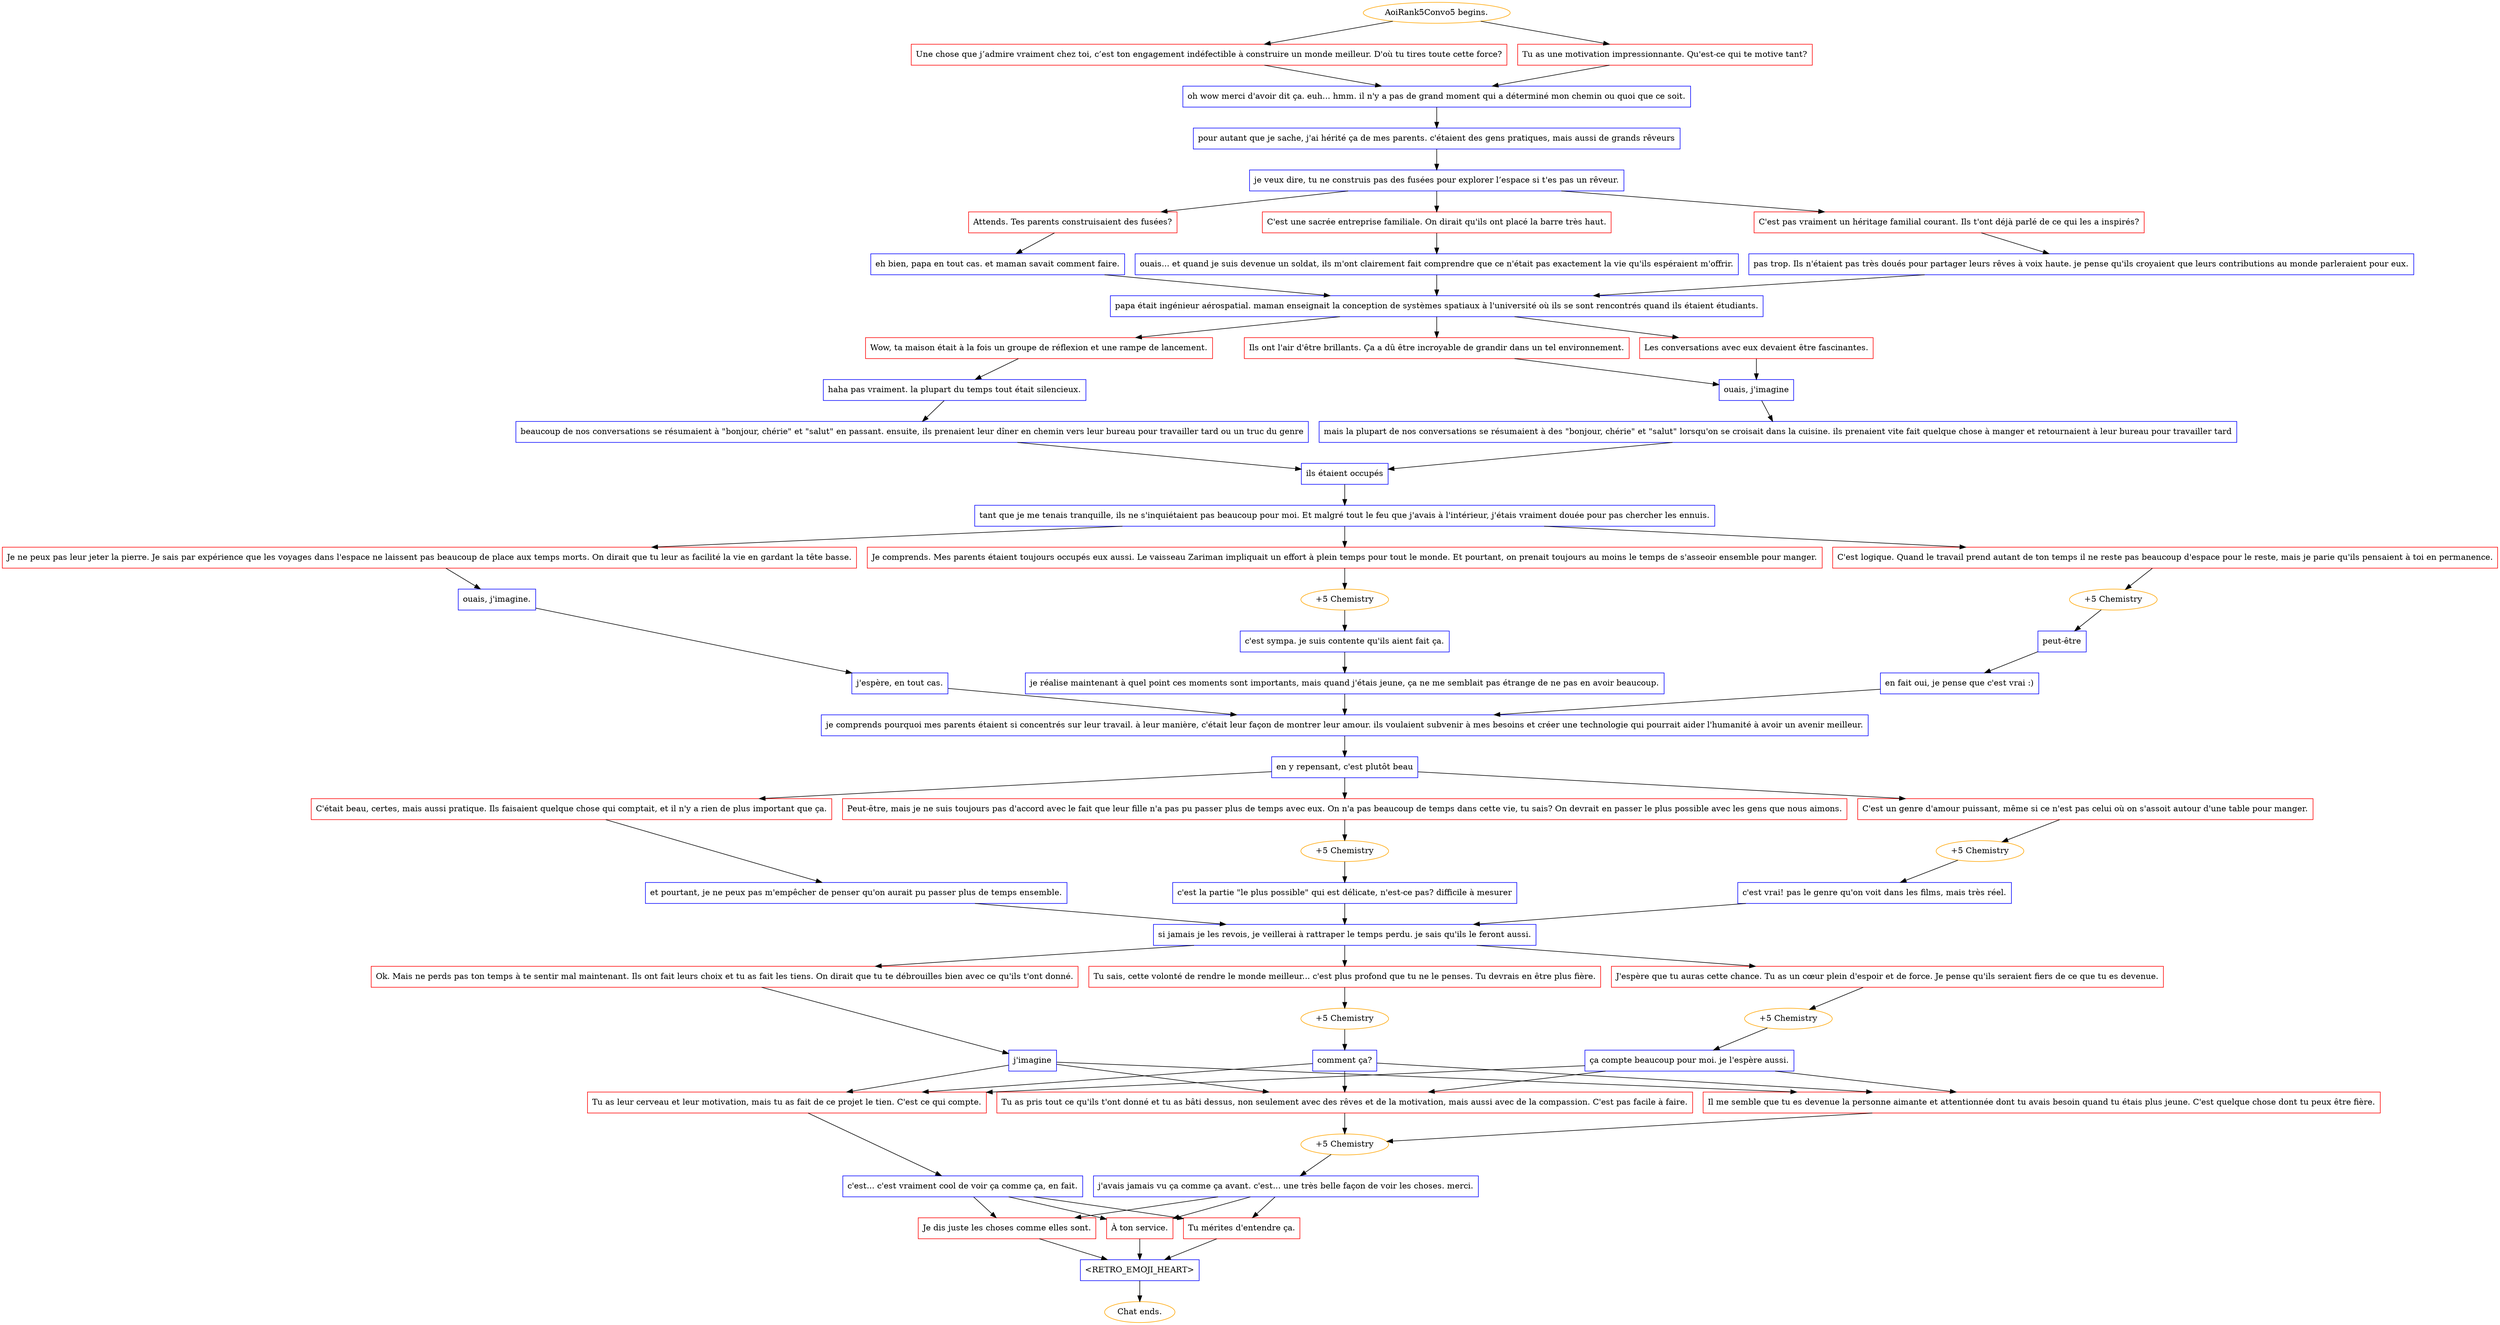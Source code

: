digraph {
	"AoiRank5Convo5 begins." [color=orange];
		"AoiRank5Convo5 begins." -> j1480956506;
		"AoiRank5Convo5 begins." -> j626086566;
	j1480956506 [label="Une chose que j’admire vraiment chez toi, c’est ton engagement indéfectible à construire un monde meilleur. D'où tu tires toute cette force?",shape=box,color=red];
		j1480956506 -> j939871122;
	j626086566 [label="Tu as une motivation impressionnante. Qu'est-ce qui te motive tant?",shape=box,color=red];
		j626086566 -> j939871122;
	j939871122 [label="oh wow merci d'avoir dit ça. euh... hmm. il n'y a pas de grand moment qui a déterminé mon chemin ou quoi que ce soit.",shape=box,color=blue];
		j939871122 -> j2126010947;
	j2126010947 [label="pour autant que je sache, j'ai hérité ça de mes parents. c'étaient des gens pratiques, mais aussi de grands rêveurs",shape=box,color=blue];
		j2126010947 -> j1349614178;
	j1349614178 [label="je veux dire, tu ne construis pas des fusées pour explorer l’espace si t'es pas un rêveur.",shape=box,color=blue];
		j1349614178 -> j2505379858;
		j1349614178 -> j3902872486;
		j1349614178 -> j3417644058;
	j2505379858 [label="Attends. Tes parents construisaient des fusées?",shape=box,color=red];
		j2505379858 -> j2333994332;
	j3902872486 [label="C'est une sacrée entreprise familiale. On dirait qu'ils ont placé la barre très haut.",shape=box,color=red];
		j3902872486 -> j1017021535;
	j3417644058 [label="C'est pas vraiment un héritage familial courant. Ils t'ont déjà parlé de ce qui les a inspirés?",shape=box,color=red];
		j3417644058 -> j3744072660;
	j2333994332 [label="eh bien, papa en tout cas. et maman savait comment faire.",shape=box,color=blue];
		j2333994332 -> j1431071449;
	j1017021535 [label="ouais... et quand je suis devenue un soldat, ils m'ont clairement fait comprendre que ce n'était pas exactement la vie qu'ils espéraient m'offrir.",shape=box,color=blue];
		j1017021535 -> j1431071449;
	j3744072660 [label="pas trop. Ils n'étaient pas très doués pour partager leurs rêves à voix haute. je pense qu'ils croyaient que leurs contributions au monde parleraient pour eux.",shape=box,color=blue];
		j3744072660 -> j1431071449;
	j1431071449 [label="papa était ingénieur aérospatial. maman enseignait la conception de systèmes spatiaux à l'université où ils se sont rencontrés quand ils étaient étudiants.",shape=box,color=blue];
		j1431071449 -> j2441124666;
		j1431071449 -> j2559177077;
		j1431071449 -> j2324800270;
	j2441124666 [label="Wow, ta maison était à la fois un groupe de réflexion et une rampe de lancement.",shape=box,color=red];
		j2441124666 -> j2651235450;
	j2559177077 [label="Les conversations avec eux devaient être fascinantes.",shape=box,color=red];
		j2559177077 -> j1864079536;
	j2324800270 [label="Ils ont l'air d'être brillants. Ça a dû être incroyable de grandir dans un tel environnement.",shape=box,color=red];
		j2324800270 -> j1864079536;
	j2651235450 [label="haha pas vraiment. la plupart du temps tout était silencieux.",shape=box,color=blue];
		j2651235450 -> j1787951504;
	j1864079536 [label="ouais, j'imagine",shape=box,color=blue];
		j1864079536 -> j279898931;
	j1787951504 [label="beaucoup de nos conversations se résumaient à \"bonjour, chérie\" et \"salut\" en passant. ensuite, ils prenaient leur dîner en chemin vers leur bureau pour travailler tard ou un truc du genre",shape=box,color=blue];
		j1787951504 -> j3364147059;
	j279898931 [label="mais la plupart de nos conversations se résumaient à des \"bonjour, chérie\" et \"salut\" lorsqu'on se croisait dans la cuisine. ils prenaient vite fait quelque chose à manger et retournaient à leur bureau pour travailler tard",shape=box,color=blue];
		j279898931 -> j3364147059;
	j3364147059 [label="ils étaient occupés",shape=box,color=blue];
		j3364147059 -> j52344803;
	j52344803 [label="tant que je me tenais tranquille, ils ne s'inquiétaient pas beaucoup pour moi. Et malgré tout le feu que j'avais à l'intérieur, j'étais vraiment douée pour pas chercher les ennuis.",shape=box,color=blue];
		j52344803 -> j552661019;
		j52344803 -> j736396872;
		j52344803 -> j2231770819;
	j552661019 [label="Je comprends. Mes parents étaient toujours occupés eux aussi. Le vaisseau Zariman impliquait un effort à plein temps pour tout le monde. Et pourtant, on prenait toujours au moins le temps de s'asseoir ensemble pour manger.",shape=box,color=red];
		j552661019 -> j1027305085;
	j736396872 [label="C'est logique. Quand le travail prend autant de ton temps il ne reste pas beaucoup d'espace pour le reste, mais je parie qu'ils pensaient à toi en permanence.",shape=box,color=red];
		j736396872 -> j3350007847;
	j2231770819 [label="Je ne peux pas leur jeter la pierre. Je sais par expérience que les voyages dans l'espace ne laissent pas beaucoup de place aux temps morts. On dirait que tu leur as facilité la vie en gardant la tête basse.",shape=box,color=red];
		j2231770819 -> j1765275888;
	j1027305085 [label="+5 Chemistry",color=orange];
		j1027305085 -> j72928574;
	j3350007847 [label="+5 Chemistry",color=orange];
		j3350007847 -> j2134829922;
	j1765275888 [label="ouais, j'imagine.",shape=box,color=blue];
		j1765275888 -> j2547047703;
	j72928574 [label="c'est sympa. je suis contente qu'ils aient fait ça.",shape=box,color=blue];
		j72928574 -> j1869098117;
	j2134829922 [label="peut-être",shape=box,color=blue];
		j2134829922 -> j249374282;
	j2547047703 [label="j'espère, en tout cas.",shape=box,color=blue];
		j2547047703 -> j3977456222;
	j1869098117 [label="je réalise maintenant à quel point ces moments sont importants, mais quand j'étais jeune, ça ne me semblait pas étrange de ne pas en avoir beaucoup.",shape=box,color=blue];
		j1869098117 -> j3977456222;
	j249374282 [label="en fait oui, je pense que c'est vrai :)",shape=box,color=blue];
		j249374282 -> j3977456222;
	j3977456222 [label="je comprends pourquoi mes parents étaient si concentrés sur leur travail. à leur manière, c'était leur façon de montrer leur amour. ils voulaient subvenir à mes besoins et créer une technologie qui pourrait aider l'humanité à avoir un avenir meilleur.",shape=box,color=blue];
		j3977456222 -> j3779147023;
	j3779147023 [label="en y repensant, c'est plutôt beau",shape=box,color=blue];
		j3779147023 -> j2229910847;
		j3779147023 -> j496969084;
		j3779147023 -> j1006426221;
	j2229910847 [label="Peut-être, mais je ne suis toujours pas d'accord avec le fait que leur fille n'a pas pu passer plus de temps avec eux. On n'a pas beaucoup de temps dans cette vie, tu sais? On devrait en passer le plus possible avec les gens que nous aimons.",shape=box,color=red];
		j2229910847 -> j2243646288;
	j496969084 [label="C'était beau, certes, mais aussi pratique. Ils faisaient quelque chose qui comptait, et il n'y a rien de plus important que ça.",shape=box,color=red];
		j496969084 -> j1087872675;
	j1006426221 [label="C'est un genre d'amour puissant, même si ce n'est pas celui où on s'assoit autour d'une table pour manger.",shape=box,color=red];
		j1006426221 -> j1347699718;
	j2243646288 [label="+5 Chemistry",color=orange];
		j2243646288 -> j67958438;
	j1087872675 [label="et pourtant, je ne peux pas m'empêcher de penser qu'on aurait pu passer plus de temps ensemble.",shape=box,color=blue];
		j1087872675 -> j3829190262;
	j1347699718 [label="+5 Chemistry",color=orange];
		j1347699718 -> j1229279854;
	j67958438 [label="c'est la partie \"le plus possible\" qui est délicate, n'est-ce pas? difficile à mesurer",shape=box,color=blue];
		j67958438 -> j3829190262;
	j3829190262 [label="si jamais je les revois, je veillerai à rattraper le temps perdu. je sais qu'ils le feront aussi.",shape=box,color=blue];
		j3829190262 -> j3537955682;
		j3829190262 -> j652920012;
		j3829190262 -> j906367277;
	j1229279854 [label="c'est vrai! pas le genre qu'on voit dans les films, mais très réel.",shape=box,color=blue];
		j1229279854 -> j3829190262;
	j3537955682 [label="Ok. Mais ne perds pas ton temps à te sentir mal maintenant. Ils ont fait leurs choix et tu as fait les tiens. On dirait que tu te débrouilles bien avec ce qu'ils t'ont donné.",shape=box,color=red];
		j3537955682 -> j2252999085;
	j652920012 [label="Tu sais, cette volonté de rendre le monde meilleur... c'est plus profond que tu ne le penses. Tu devrais en être plus fière.",shape=box,color=red];
		j652920012 -> j1362269933;
	j906367277 [label="J'espère que tu auras cette chance. Tu as un cœur plein d'espoir et de force. Je pense qu'ils seraient fiers de ce que tu es devenue.",shape=box,color=red];
		j906367277 -> j838464070;
	j2252999085 [label="j'imagine",shape=box,color=blue];
		j2252999085 -> j1675056531;
		j2252999085 -> j2875125981;
		j2252999085 -> j3045671798;
	j1362269933 [label="+5 Chemistry",color=orange];
		j1362269933 -> j1090827632;
	j838464070 [label="+5 Chemistry",color=orange];
		j838464070 -> j3112962460;
	j1675056531 [label="Tu as leur cerveau et leur motivation, mais tu as fait de ce projet le tien. C'est ce qui compte.",shape=box,color=red];
		j1675056531 -> j336922777;
	j2875125981 [label="Il me semble que tu es devenue la personne aimante et attentionnée dont tu avais besoin quand tu étais plus jeune. C'est quelque chose dont tu peux être fière.",shape=box,color=red];
		j2875125981 -> j2551393087;
	j3045671798 [label="Tu as pris tout ce qu'ils t'ont donné et tu as bâti dessus, non seulement avec des rêves et de la motivation, mais aussi avec de la compassion. C'est pas facile à faire.",shape=box,color=red];
		j3045671798 -> j2551393087;
	j1090827632 [label="comment ça?",shape=box,color=blue];
		j1090827632 -> j1675056531;
		j1090827632 -> j2875125981;
		j1090827632 -> j3045671798;
	j3112962460 [label="ça compte beaucoup pour moi. je l'espère aussi.",shape=box,color=blue];
		j3112962460 -> j1675056531;
		j3112962460 -> j2875125981;
		j3112962460 -> j3045671798;
	j336922777 [label="c'est... c'est vraiment cool de voir ça comme ça, en fait.",shape=box,color=blue];
		j336922777 -> j3016833663;
		j336922777 -> j2100645624;
		j336922777 -> j3535138664;
	j2551393087 [label="+5 Chemistry",color=orange];
		j2551393087 -> j852370290;
	j3016833663 [label="Je dis juste les choses comme elles sont.",shape=box,color=red];
		j3016833663 -> j1098993356;
	j2100645624 [label="À ton service.",shape=box,color=red];
		j2100645624 -> j1098993356;
	j3535138664 [label="Tu mérites d'entendre ça.",shape=box,color=red];
		j3535138664 -> j1098993356;
	j852370290 [label="j'avais jamais vu ça comme ça avant. c'est... une très belle façon de voir les choses. merci.",shape=box,color=blue];
		j852370290 -> j3016833663;
		j852370290 -> j2100645624;
		j852370290 -> j3535138664;
	j1098993356 [label="<RETRO_EMOJI_HEART>",shape=box,color=blue];
		j1098993356 -> "Chat ends.";
	"Chat ends." [color=orange];
}